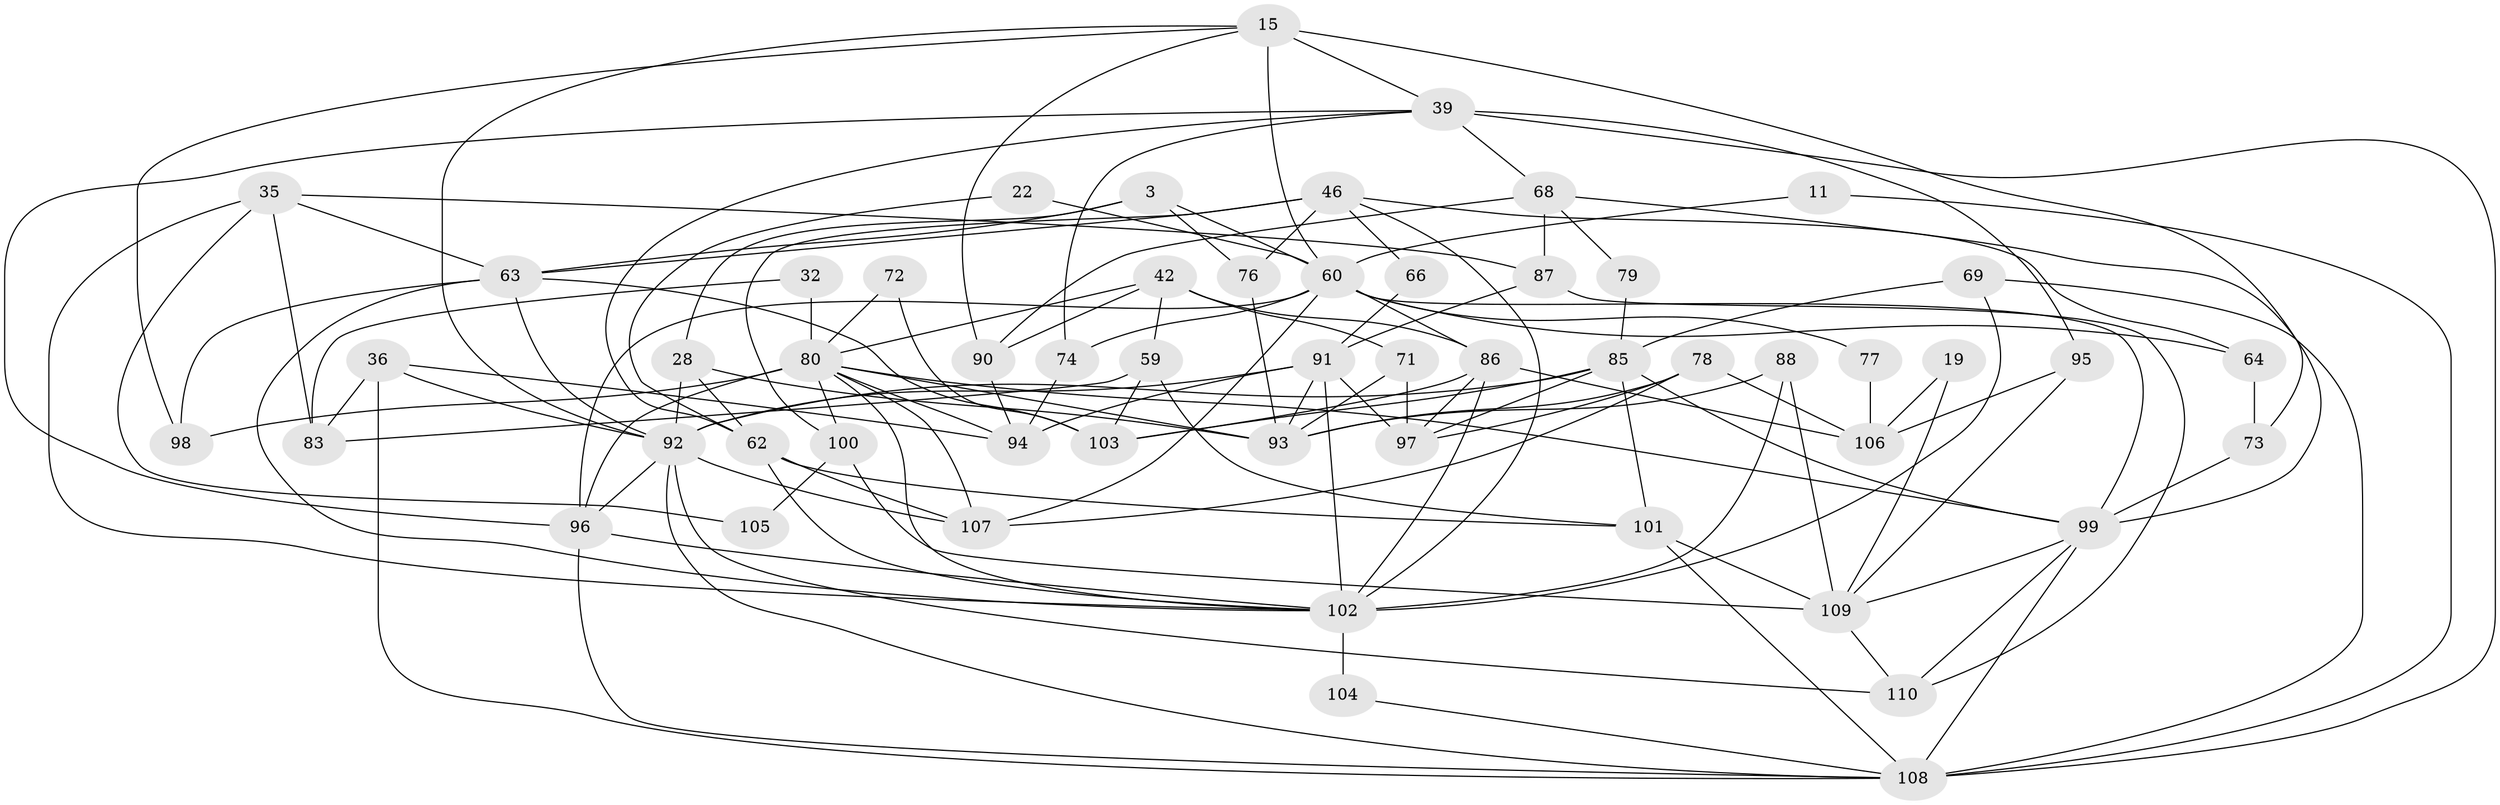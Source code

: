 // original degree distribution, {4: 0.3090909090909091, 7: 0.06363636363636363, 5: 0.18181818181818182, 2: 0.13636363636363635, 8: 0.00909090909090909, 3: 0.24545454545454545, 6: 0.05454545454545454}
// Generated by graph-tools (version 1.1) at 2025/49/03/09/25 04:49:06]
// undirected, 55 vertices, 132 edges
graph export_dot {
graph [start="1"]
  node [color=gray90,style=filled];
  3;
  11;
  15 [super="+10"];
  19;
  22;
  28;
  32;
  35;
  36;
  39 [super="+30"];
  42;
  46;
  59;
  60 [super="+1+47"];
  62 [super="+18+43"];
  63 [super="+29"];
  64;
  66;
  68 [super="+24"];
  69;
  71;
  72;
  73;
  74;
  76;
  77;
  78;
  79;
  80 [super="+2+54"];
  83;
  85 [super="+82"];
  86 [super="+49"];
  87 [super="+34"];
  88 [super="+8"];
  90 [super="+75"];
  91 [super="+57+45"];
  92 [super="+16+52"];
  93 [super="+27+38"];
  94;
  95 [super="+67"];
  96 [super="+81"];
  97 [super="+37"];
  98;
  99 [super="+17+40+84"];
  100 [super="+58"];
  101 [super="+6"];
  102 [super="+33+50+70"];
  103 [super="+55"];
  104 [super="+53"];
  105;
  106;
  107 [super="+61"];
  108 [super="+41+56+51"];
  109 [super="+31+89"];
  110;
  3 -- 28;
  3 -- 63 [weight=2];
  3 -- 76;
  3 -- 60;
  11 -- 60;
  11 -- 108;
  15 -- 39 [weight=2];
  15 -- 60;
  15 -- 98;
  15 -- 73;
  15 -- 92;
  15 -- 90;
  19 -- 106;
  19 -- 109;
  22 -- 62;
  22 -- 60;
  28 -- 62;
  28 -- 92;
  28 -- 93;
  32 -- 83;
  32 -- 80;
  35 -- 87;
  35 -- 83;
  35 -- 105;
  35 -- 63;
  35 -- 102;
  36 -- 83;
  36 -- 94;
  36 -- 92;
  36 -- 108;
  39 -- 95 [weight=2];
  39 -- 68 [weight=2];
  39 -- 74;
  39 -- 62;
  39 -- 108;
  39 -- 96;
  42 -- 86;
  42 -- 80;
  42 -- 59;
  42 -- 71;
  42 -- 90;
  46 -- 100;
  46 -- 63 [weight=2];
  46 -- 64;
  46 -- 66;
  46 -- 76;
  46 -- 102;
  59 -- 83;
  59 -- 103;
  59 -- 101;
  60 -- 64;
  60 -- 107 [weight=2];
  60 -- 77;
  60 -- 99;
  60 -- 74;
  60 -- 86 [weight=2];
  60 -- 96 [weight=2];
  62 -- 107;
  62 -- 101 [weight=2];
  62 -- 102;
  63 -- 98;
  63 -- 92;
  63 -- 102;
  63 -- 103;
  64 -- 73;
  66 -- 91;
  68 -- 79;
  68 -- 90;
  68 -- 99;
  68 -- 87 [weight=2];
  69 -- 85;
  69 -- 102;
  69 -- 108;
  71 -- 97;
  71 -- 93;
  72 -- 103;
  72 -- 80 [weight=3];
  73 -- 99;
  74 -- 94;
  76 -- 93;
  77 -- 106;
  78 -- 106;
  78 -- 107;
  78 -- 93;
  78 -- 97;
  79 -- 85;
  80 -- 102 [weight=2];
  80 -- 93;
  80 -- 99 [weight=2];
  80 -- 100 [weight=2];
  80 -- 96 [weight=2];
  80 -- 98;
  80 -- 107;
  80 -- 94;
  85 -- 92 [weight=3];
  85 -- 97;
  85 -- 99 [weight=2];
  85 -- 101;
  85 -- 103;
  86 -- 97;
  86 -- 106;
  86 -- 102 [weight=2];
  86 -- 103;
  87 -- 91;
  87 -- 110;
  88 -- 93 [weight=2];
  88 -- 102;
  88 -- 109 [weight=2];
  90 -- 94;
  91 -- 92;
  91 -- 97;
  91 -- 93;
  91 -- 102;
  91 -- 94;
  92 -- 110;
  92 -- 107 [weight=2];
  92 -- 96;
  92 -- 108;
  95 -- 106 [weight=2];
  95 -- 109;
  96 -- 102;
  96 -- 108;
  99 -- 109 [weight=3];
  99 -- 110;
  99 -- 108 [weight=3];
  100 -- 109 [weight=2];
  100 -- 105;
  101 -- 108 [weight=2];
  101 -- 109 [weight=2];
  102 -- 104 [weight=2];
  104 -- 108;
  109 -- 110;
}
